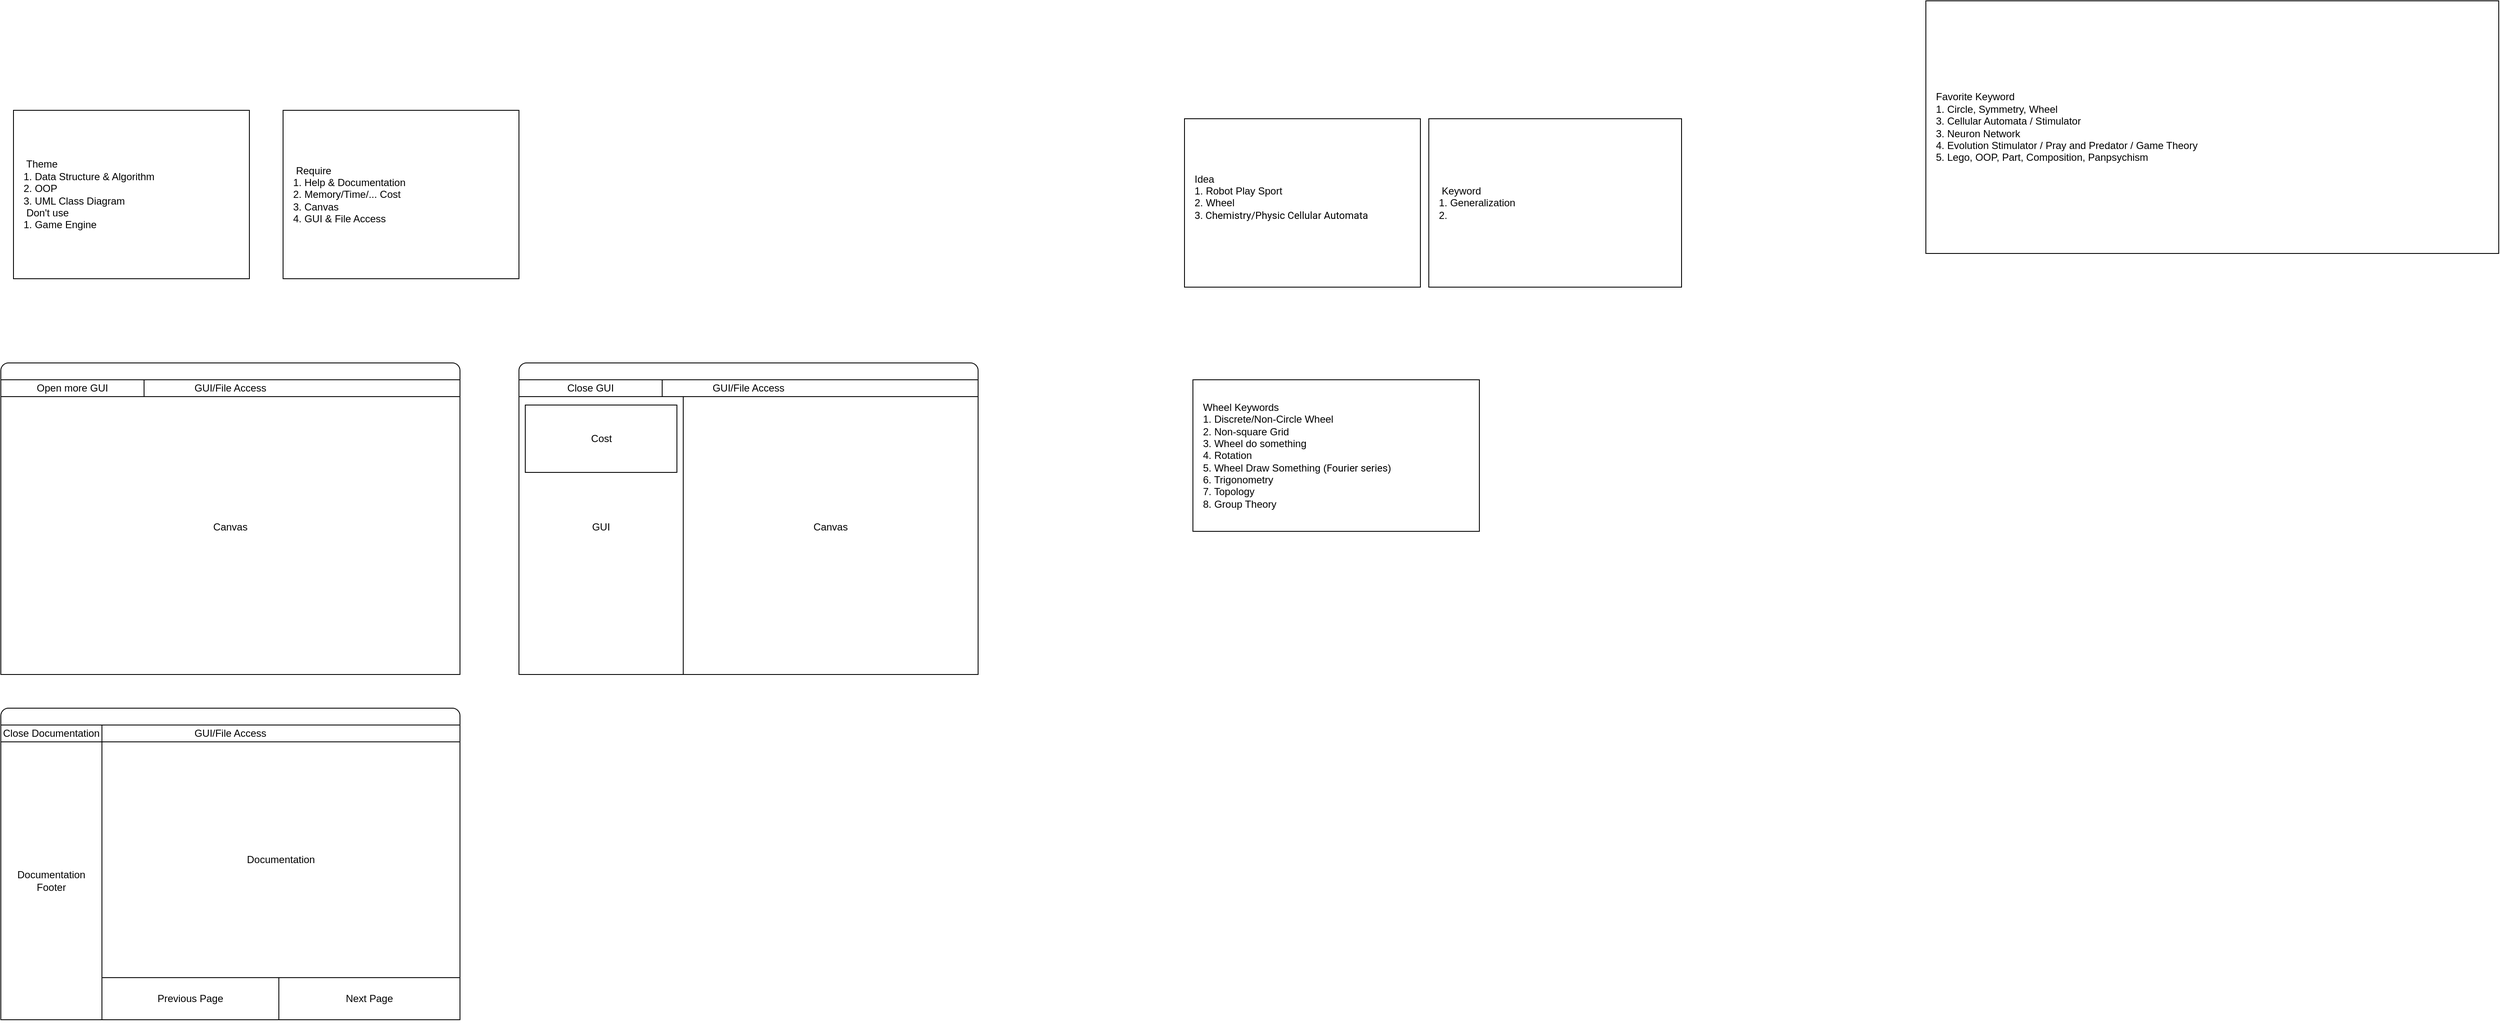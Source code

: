 <mxfile version="17.4.6" type="github">
  <diagram id="wpo0BYYLYNsAASZYDaur" name="Page-1">
    <mxGraphModel dx="1243" dy="718" grid="1" gridSize="10" guides="1" tooltips="1" connect="1" arrows="1" fold="1" page="1" pageScale="1" pageWidth="850" pageHeight="1100" math="0" shadow="0">
      <root>
        <mxCell id="0" />
        <mxCell id="1" parent="0" />
        <mxCell id="LVrYxlK2DVieBuV3T9fE-1" value="&lt;span style=&quot;white-space: pre&quot;&gt;	Theme&lt;br&gt;1. Data Structure &amp;amp; Algorithm&lt;br&gt;2. OOP&lt;br&gt;3. UML Class Diagram&lt;br&gt;&lt;span style=&quot;white-space: pre&quot;&gt;	Don&#39;t use&lt;br&gt;&lt;/span&gt;1. Game Engine&lt;br&gt;&lt;/span&gt;" style="rounded=0;whiteSpace=wrap;html=1;align=left;spacingLeft=10;" parent="1" vertex="1">
          <mxGeometry x="320" y="160" width="280" height="200" as="geometry" />
        </mxCell>
        <mxCell id="cYPjLRmNBzGmEogiyvE0-2" value="&lt;span&gt;	Idea&lt;br&gt;1. Robot Play Sport&lt;br&gt;2. Wheel&lt;/span&gt;&lt;span style=&quot;font-family: &amp;#34;roboto&amp;#34; , &amp;#34;arial&amp;#34; , sans-serif&quot;&gt;&lt;br&gt;3. Chemistry/Physic Cellular Automata&lt;br&gt;&lt;/span&gt;&lt;span&gt;&lt;br&gt;&lt;/span&gt;" style="rounded=0;whiteSpace=wrap;html=1;align=left;spacingLeft=10;" vertex="1" parent="1">
          <mxGeometry x="1710" y="170" width="280" height="200" as="geometry" />
        </mxCell>
        <mxCell id="cYPjLRmNBzGmEogiyvE0-5" value="&lt;span style=&quot;white-space: pre&quot;&gt;	&lt;/span&gt;Keyword&lt;br&gt;1. Generalization&lt;br&gt;2.&amp;nbsp;" style="rounded=0;whiteSpace=wrap;html=1;align=left;spacingLeft=10;" vertex="1" parent="1">
          <mxGeometry x="2000" y="170" width="300" height="200" as="geometry" />
        </mxCell>
        <mxCell id="cYPjLRmNBzGmEogiyvE0-6" value="&lt;span style=&quot;white-space: pre&quot;&gt;	Require&lt;br&gt;1. Help &amp;amp; Documentation&lt;br&gt;2. Memory/Time/... Cost&lt;br&gt;3. Canvas&lt;br&gt;4. GUI &amp;amp; File Access&lt;br&gt;&lt;/span&gt;" style="rounded=0;whiteSpace=wrap;html=1;spacingLeft=10;align=left;" vertex="1" parent="1">
          <mxGeometry x="640" y="160" width="280" height="200" as="geometry" />
        </mxCell>
        <mxCell id="cYPjLRmNBzGmEogiyvE0-13" value="" style="group" vertex="1" connectable="0" parent="1">
          <mxGeometry x="920" y="460" width="545" height="370" as="geometry" />
        </mxCell>
        <mxCell id="cYPjLRmNBzGmEogiyvE0-8" value="" style="rounded=1;whiteSpace=wrap;html=1;" vertex="1" parent="cYPjLRmNBzGmEogiyvE0-13">
          <mxGeometry width="545" height="60" as="geometry" />
        </mxCell>
        <mxCell id="cYPjLRmNBzGmEogiyvE0-9" value="Canvas" style="whiteSpace=wrap;html=1;aspect=fixed;" vertex="1" parent="cYPjLRmNBzGmEogiyvE0-13">
          <mxGeometry x="195" y="20" width="350" height="350" as="geometry" />
        </mxCell>
        <mxCell id="cYPjLRmNBzGmEogiyvE0-10" value="GUI" style="rounded=0;whiteSpace=wrap;html=1;" vertex="1" parent="cYPjLRmNBzGmEogiyvE0-13">
          <mxGeometry y="20" width="195" height="350" as="geometry" />
        </mxCell>
        <mxCell id="cYPjLRmNBzGmEogiyvE0-12" value="Cost" style="rounded=0;whiteSpace=wrap;html=1;" vertex="1" parent="cYPjLRmNBzGmEogiyvE0-13">
          <mxGeometry x="7.5" y="50" width="180" height="80" as="geometry" />
        </mxCell>
        <mxCell id="cYPjLRmNBzGmEogiyvE0-18" value="GUI/File Access" style="rounded=0;whiteSpace=wrap;html=1;" vertex="1" parent="cYPjLRmNBzGmEogiyvE0-13">
          <mxGeometry y="20" width="545" height="20" as="geometry" />
        </mxCell>
        <mxCell id="cYPjLRmNBzGmEogiyvE0-28" value="Close GUI" style="rounded=0;whiteSpace=wrap;html=1;" vertex="1" parent="cYPjLRmNBzGmEogiyvE0-13">
          <mxGeometry y="20" width="170" height="20" as="geometry" />
        </mxCell>
        <mxCell id="cYPjLRmNBzGmEogiyvE0-15" value="" style="group" vertex="1" connectable="0" parent="1">
          <mxGeometry x="305" y="460" width="545" height="370" as="geometry" />
        </mxCell>
        <mxCell id="cYPjLRmNBzGmEogiyvE0-14" value="" style="rounded=1;whiteSpace=wrap;html=1;" vertex="1" parent="cYPjLRmNBzGmEogiyvE0-15">
          <mxGeometry width="545" height="60" as="geometry" />
        </mxCell>
        <mxCell id="cYPjLRmNBzGmEogiyvE0-7" value="Canvas" style="rounded=0;whiteSpace=wrap;html=1;" vertex="1" parent="cYPjLRmNBzGmEogiyvE0-15">
          <mxGeometry y="20" width="545" height="350" as="geometry" />
        </mxCell>
        <mxCell id="cYPjLRmNBzGmEogiyvE0-16" value="GUI/File Access" style="rounded=0;whiteSpace=wrap;html=1;" vertex="1" parent="cYPjLRmNBzGmEogiyvE0-15">
          <mxGeometry y="20" width="545" height="20" as="geometry" />
        </mxCell>
        <mxCell id="cYPjLRmNBzGmEogiyvE0-27" value="Open more GUI" style="rounded=0;whiteSpace=wrap;html=1;" vertex="1" parent="cYPjLRmNBzGmEogiyvE0-15">
          <mxGeometry y="20" width="170" height="20" as="geometry" />
        </mxCell>
        <mxCell id="cYPjLRmNBzGmEogiyvE0-19" value="" style="group" vertex="1" connectable="0" parent="1">
          <mxGeometry x="305" y="870" width="545" height="380" as="geometry" />
        </mxCell>
        <mxCell id="cYPjLRmNBzGmEogiyvE0-20" value="" style="rounded=1;whiteSpace=wrap;html=1;" vertex="1" parent="cYPjLRmNBzGmEogiyvE0-19">
          <mxGeometry width="545" height="60" as="geometry" />
        </mxCell>
        <mxCell id="cYPjLRmNBzGmEogiyvE0-21" value="" style="rounded=0;whiteSpace=wrap;html=1;" vertex="1" parent="cYPjLRmNBzGmEogiyvE0-19">
          <mxGeometry y="20" width="545" height="350" as="geometry" />
        </mxCell>
        <mxCell id="cYPjLRmNBzGmEogiyvE0-22" value="GUI/File Access" style="rounded=0;whiteSpace=wrap;html=1;" vertex="1" parent="cYPjLRmNBzGmEogiyvE0-19">
          <mxGeometry y="20" width="545" height="20" as="geometry" />
        </mxCell>
        <mxCell id="cYPjLRmNBzGmEogiyvE0-23" value="Documentation Footer" style="rounded=0;whiteSpace=wrap;html=1;" vertex="1" parent="cYPjLRmNBzGmEogiyvE0-19">
          <mxGeometry y="40" width="120" height="330" as="geometry" />
        </mxCell>
        <mxCell id="cYPjLRmNBzGmEogiyvE0-24" value="Documentation" style="rounded=0;whiteSpace=wrap;html=1;" vertex="1" parent="cYPjLRmNBzGmEogiyvE0-19">
          <mxGeometry x="120" y="40" width="425" height="280" as="geometry" />
        </mxCell>
        <mxCell id="cYPjLRmNBzGmEogiyvE0-25" value="Previous Page" style="rounded=0;whiteSpace=wrap;html=1;" vertex="1" parent="cYPjLRmNBzGmEogiyvE0-19">
          <mxGeometry x="120" y="320" width="210" height="50" as="geometry" />
        </mxCell>
        <mxCell id="cYPjLRmNBzGmEogiyvE0-26" value="Next Page" style="rounded=0;whiteSpace=wrap;html=1;" vertex="1" parent="cYPjLRmNBzGmEogiyvE0-19">
          <mxGeometry x="330" y="320" width="215" height="50" as="geometry" />
        </mxCell>
        <mxCell id="cYPjLRmNBzGmEogiyvE0-30" value="Close Documentation" style="rounded=0;whiteSpace=wrap;html=1;" vertex="1" parent="1">
          <mxGeometry x="305" y="890" width="120" height="20" as="geometry" />
        </mxCell>
        <mxCell id="cYPjLRmNBzGmEogiyvE0-31" value="&lt;span&gt;	&lt;/span&gt;Wheel Keywords&lt;br&gt;1. Discrete/Non-Circle Wheel&lt;br&gt;2. Non-square Grid&lt;br&gt;3. Wheel do something&lt;br&gt;4. Rotation&lt;br&gt;5. Wheel Draw Something (&lt;span style=&quot;font-family: &amp;#34;roboto&amp;#34; , &amp;#34;arial&amp;#34; , sans-serif&quot;&gt;Fourier series&lt;/span&gt;)&lt;br&gt;6. Trigonometry&lt;br&gt;7. Topology&lt;br&gt;8. Group Theory" style="rounded=0;whiteSpace=wrap;html=1;align=left;spacingLeft=10;" vertex="1" parent="1">
          <mxGeometry x="1720" y="480" width="340" height="180" as="geometry" />
        </mxCell>
        <mxCell id="cYPjLRmNBzGmEogiyvE0-32" value="&lt;span&gt;	Favorite Keyword&lt;/span&gt;&lt;br&gt;&lt;span&gt;1. Circle, Symmetry, Wheel&lt;/span&gt;&lt;span&gt;&lt;br&gt;&lt;/span&gt;3. Cellular Automata / Stimulator&lt;br&gt;3. Neuron Network&lt;br&gt;4. Evolution Stimulator /&amp;nbsp;&lt;span&gt;Pray and Predator / Game Theory&lt;/span&gt;&lt;br&gt;5. Lego, OOP, Part, Composition,&amp;nbsp;Panpsychism&amp;nbsp;" style="rounded=0;whiteSpace=wrap;html=1;align=left;spacingLeft=10;" vertex="1" parent="1">
          <mxGeometry x="2590" y="30" width="680" height="300" as="geometry" />
        </mxCell>
      </root>
    </mxGraphModel>
  </diagram>
</mxfile>
